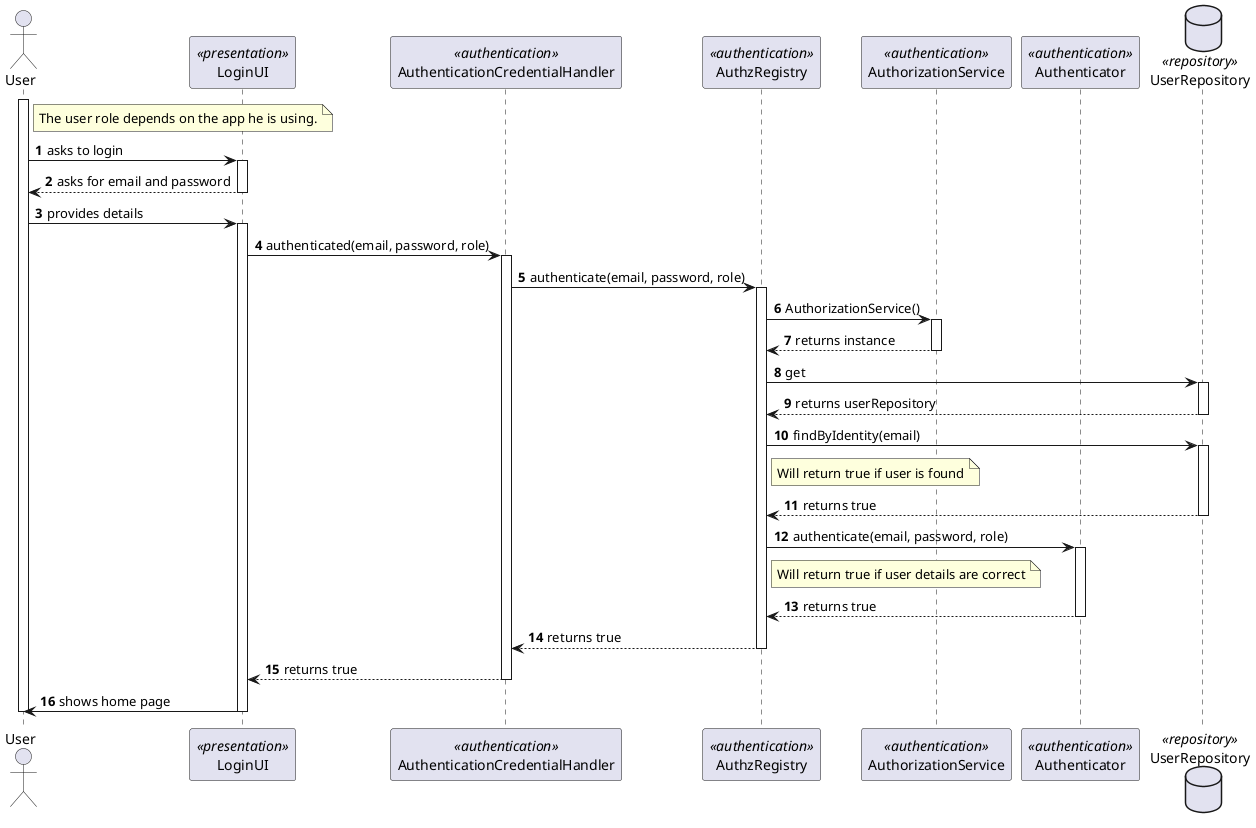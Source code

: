 @startuml
autonumber

actor User

participant LoginUI <<presentation>>
participant AuthenticationCredentialHandler <<authentication>>
participant AuthzRegistry <<authentication>>
participant AuthorizationService <<authentication>>
participant Authenticator <<authentication>>
database UserRepository <<repository>>

activate User
    note right of User
        The user role depends on the app he is using.
    end note
    User -> LoginUI: asks to login

    activate LoginUI

        LoginUI --> User: asks for email and password
    deactivate LoginUI

    User -> LoginUI: provides details
    activate LoginUI

            LoginUI -> AuthenticationCredentialHandler: authenticated(email, password, role)
            activate AuthenticationCredentialHandler

                AuthenticationCredentialHandler -> AuthzRegistry: authenticate(email, password, role)
                activate AuthzRegistry

                    AuthzRegistry -> AuthorizationService: AuthorizationService()
                    activate AuthorizationService

                        AuthorizationService --> AuthzRegistry: returns instance
                    deactivate AuthorizationService

                    AuthzRegistry -> UserRepository: get
                    activate UserRepository

                        UserRepository --> AuthzRegistry: returns userRepository
                    deactivate UserRepository

                    AuthzRegistry -> UserRepository: findByIdentity(email)
                    note right of AuthzRegistry
                        Will return true if user is found
                    end note
                    activate UserRepository

                        UserRepository --> AuthzRegistry: returns true
                    deactivate UserRepository

                    AuthzRegistry -> Authenticator: authenticate(email, password, role)
                    note right of AuthzRegistry
                        Will return true if user details are correct
                    end note
                    activate Authenticator

                        Authenticator --> AuthzRegistry: returns true
                    deactivate Authenticator

                    AuthzRegistry --> AuthenticationCredentialHandler: returns true
                deactivate AuthzRegistry

                AuthenticationCredentialHandler --> LoginUI: returns true
            deactivate AuthenticationCredentialHandler

            LoginUI -> User: shows home page
    deactivate LoginUI

deactivate User

@enduml